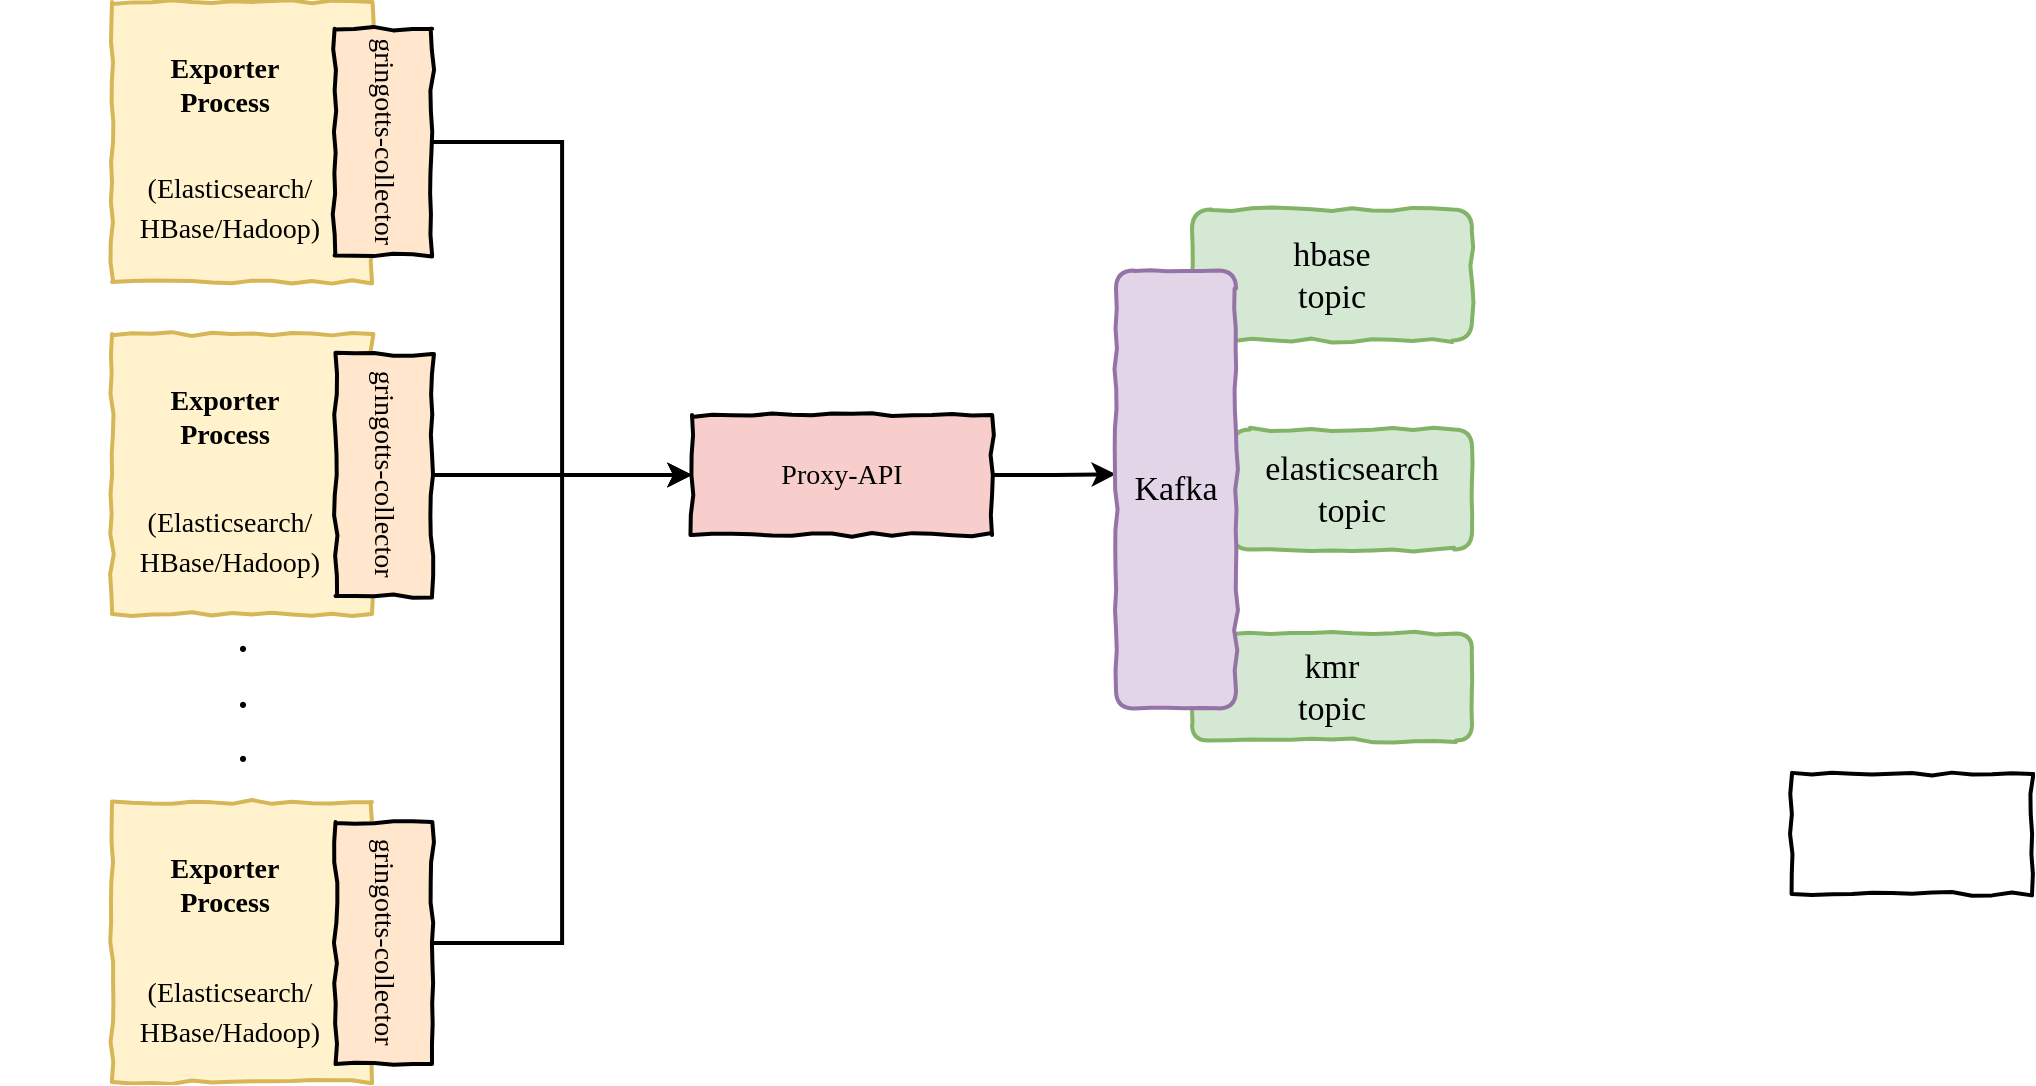 <mxfile version="12.8.8" type="github"><diagram id="OknIsfVy6KlqLvwh8H48" name="Page-1"><mxGraphModel dx="896" dy="565" grid="1" gridSize="10" guides="1" tooltips="1" connect="1" arrows="1" fold="1" page="1" pageScale="1" pageWidth="827" pageHeight="1169" math="0" shadow="0"><root><mxCell id="0"/><mxCell id="1" parent="0"/><mxCell id="gCYWbo7MC9jkQKFNdd4p-1" value="" style="rounded=0;whiteSpace=wrap;html=1;glass=0;shadow=0;comic=1;strokeWidth=2;perimeterSpacing=2;fillColor=#fff2cc;strokeColor=#d6b656;" vertex="1" parent="1"><mxGeometry x="80" y="130" width="130" height="140" as="geometry"/></mxCell><mxCell id="gCYWbo7MC9jkQKFNdd4p-30" style="edgeStyle=orthogonalEdgeStyle;rounded=0;orthogonalLoop=1;jettySize=auto;html=1;exitX=0.5;exitY=1;exitDx=0;exitDy=0;entryX=0;entryY=0.5;entryDx=0;entryDy=0;fontFamily=Verdana;fontSize=17;fontStyle=1;strokeWidth=2;" edge="1" parent="1" source="gCYWbo7MC9jkQKFNdd4p-2" target="gCYWbo7MC9jkQKFNdd4p-6"><mxGeometry relative="1" as="geometry"/></mxCell><mxCell id="gCYWbo7MC9jkQKFNdd4p-2" value="&lt;font face=&quot;Verdana&quot;&gt;gringotts-collector&lt;/font&gt;" style="rounded=0;whiteSpace=wrap;html=1;shadow=0;glass=0;comic=1;strokeWidth=2;fillColor=#ffe6cc;strokeColor=#000000;rotation=90;direction=west;fontFamily=Comic Sans MS;labelPosition=center;verticalLabelPosition=middle;align=center;verticalAlign=middle;fontSize=14;labelBackgroundColor=none;" vertex="1" parent="1"><mxGeometry x="159" y="175.63" width="113.37" height="48.75" as="geometry"/></mxCell><mxCell id="gCYWbo7MC9jkQKFNdd4p-3" value="&lt;font face=&quot;Verdana&quot;&gt;&lt;b&gt;Exporter&lt;br&gt;Process&lt;/b&gt;&lt;/font&gt;" style="text;strokeColor=none;fillColor=none;align=center;verticalAlign=middle;rounded=0;shadow=0;glass=0;comic=1;labelBackgroundColor=none;fontFamily=Comic Sans MS;fontSize=14;html=1;spacingTop=10;spacing=8;" vertex="1" parent="1"><mxGeometry x="56" y="142" width="160" height="50" as="geometry"/></mxCell><mxCell id="gCYWbo7MC9jkQKFNdd4p-4" value="&lt;p style=&quot;line-height: 140%&quot;&gt;(Elasticsearch/&lt;br&gt;HBase/Hadoop)&lt;/p&gt;" style="text;html=1;strokeColor=none;fillColor=none;align=center;verticalAlign=middle;whiteSpace=wrap;rounded=0;shadow=0;glass=0;comic=1;labelBackgroundColor=none;fontFamily=Comic Sans MS;fontSize=14;strokeWidth=2;" vertex="1" parent="1"><mxGeometry x="24" y="212.5" width="230" height="40" as="geometry"/></mxCell><mxCell id="gCYWbo7MC9jkQKFNdd4p-37" style="edgeStyle=orthogonalEdgeStyle;rounded=0;orthogonalLoop=1;jettySize=auto;html=1;exitX=1;exitY=0.5;exitDx=0;exitDy=0;entryX=0;entryY=0.465;entryDx=0;entryDy=0;entryPerimeter=0;strokeWidth=2;fontFamily=Verdana;fontSize=17;" edge="1" parent="1" source="gCYWbo7MC9jkQKFNdd4p-6" target="gCYWbo7MC9jkQKFNdd4p-36"><mxGeometry relative="1" as="geometry"/></mxCell><mxCell id="gCYWbo7MC9jkQKFNdd4p-6" value="Proxy-API" style="rounded=0;whiteSpace=wrap;html=1;shadow=0;glass=0;comic=1;labelBackgroundColor=none;strokeColor=#000000;strokeWidth=2;fillColor=#f8cecc;fontFamily=Comic Sans MS;fontSize=14;" vertex="1" parent="1"><mxGeometry x="370" y="336.5" width="150" height="60" as="geometry"/></mxCell><mxCell id="gCYWbo7MC9jkQKFNdd4p-7" value="" style="rounded=0;whiteSpace=wrap;html=1;glass=0;shadow=0;comic=1;strokeWidth=2;perimeterSpacing=2;fillColor=#fff2cc;strokeColor=#d6b656;" vertex="1" parent="1"><mxGeometry x="80" y="296" width="130" height="140" as="geometry"/></mxCell><mxCell id="gCYWbo7MC9jkQKFNdd4p-31" style="edgeStyle=orthogonalEdgeStyle;rounded=0;orthogonalLoop=1;jettySize=auto;html=1;exitX=0.5;exitY=1;exitDx=0;exitDy=0;entryX=0;entryY=0.5;entryDx=0;entryDy=0;strokeWidth=2;fontFamily=Verdana;fontSize=17;" edge="1" parent="1" source="gCYWbo7MC9jkQKFNdd4p-8" target="gCYWbo7MC9jkQKFNdd4p-6"><mxGeometry relative="1" as="geometry"/></mxCell><mxCell id="gCYWbo7MC9jkQKFNdd4p-8" value="&lt;font face=&quot;Verdana&quot;&gt;gringotts-collector&lt;/font&gt;" style="rounded=0;whiteSpace=wrap;html=1;shadow=0;glass=0;comic=1;strokeWidth=2;fillColor=#ffe6cc;strokeColor=#000000;rotation=90;direction=west;fontFamily=Comic Sans MS;labelPosition=center;verticalLabelPosition=middle;align=center;verticalAlign=middle;fontSize=14;labelBackgroundColor=none;" vertex="1" parent="1"><mxGeometry x="155.38" y="342.38" width="121" height="48.25" as="geometry"/></mxCell><mxCell id="gCYWbo7MC9jkQKFNdd4p-9" value="&lt;font face=&quot;Verdana&quot;&gt;&lt;b&gt;Exporter&lt;br&gt;Process&lt;/b&gt;&lt;/font&gt;" style="text;strokeColor=none;fillColor=none;align=center;verticalAlign=middle;rounded=0;shadow=0;glass=0;comic=1;labelBackgroundColor=none;fontFamily=Comic Sans MS;fontSize=14;html=1;spacingTop=10;spacing=8;" vertex="1" parent="1"><mxGeometry x="56" y="307.5" width="160" height="50" as="geometry"/></mxCell><mxCell id="gCYWbo7MC9jkQKFNdd4p-13" value="&lt;p style=&quot;line-height: 140%&quot;&gt;(Elasticsearch/&lt;br&gt;HBase/Hadoop)&lt;/p&gt;" style="text;html=1;strokeColor=none;fillColor=none;align=center;verticalAlign=middle;whiteSpace=wrap;rounded=0;shadow=0;glass=0;comic=1;labelBackgroundColor=none;fontFamily=Comic Sans MS;fontSize=14;strokeWidth=2;" vertex="1" parent="1"><mxGeometry x="24" y="380" width="230" height="40" as="geometry"/></mxCell><mxCell id="gCYWbo7MC9jkQKFNdd4p-16" value="" style="rounded=0;whiteSpace=wrap;html=1;glass=0;shadow=0;comic=1;strokeWidth=2;perimeterSpacing=2;fillColor=#fff2cc;strokeColor=#d6b656;" vertex="1" parent="1"><mxGeometry x="80" y="530" width="130" height="140" as="geometry"/></mxCell><mxCell id="gCYWbo7MC9jkQKFNdd4p-29" style="edgeStyle=orthogonalEdgeStyle;rounded=0;orthogonalLoop=1;jettySize=auto;html=1;exitX=0.5;exitY=1;exitDx=0;exitDy=0;entryX=0;entryY=0.5;entryDx=0;entryDy=0;fontFamily=Verdana;fontSize=17;fontStyle=1;strokeWidth=2;" edge="1" parent="1" source="gCYWbo7MC9jkQKFNdd4p-17" target="gCYWbo7MC9jkQKFNdd4p-6"><mxGeometry relative="1" as="geometry"/></mxCell><mxCell id="gCYWbo7MC9jkQKFNdd4p-17" value="&lt;font face=&quot;Verdana&quot;&gt;gringotts-collector&lt;/font&gt;" style="rounded=0;whiteSpace=wrap;html=1;shadow=0;glass=0;comic=1;strokeWidth=2;fillColor=#ffe6cc;strokeColor=#000000;rotation=90;direction=west;fontFamily=Comic Sans MS;labelPosition=center;verticalLabelPosition=middle;align=center;verticalAlign=middle;fontSize=14;labelBackgroundColor=none;" vertex="1" parent="1"><mxGeometry x="155.38" y="576.38" width="121" height="48.25" as="geometry"/></mxCell><mxCell id="gCYWbo7MC9jkQKFNdd4p-18" value="&lt;font face=&quot;Verdana&quot;&gt;&lt;b&gt;Exporter&lt;br&gt;Process&lt;/b&gt;&lt;/font&gt;" style="text;strokeColor=none;fillColor=none;align=center;verticalAlign=middle;rounded=0;shadow=0;glass=0;comic=1;labelBackgroundColor=none;fontFamily=Comic Sans MS;fontSize=14;html=1;spacingTop=10;spacing=8;" vertex="1" parent="1"><mxGeometry x="56" y="541.5" width="160" height="50" as="geometry"/></mxCell><mxCell id="gCYWbo7MC9jkQKFNdd4p-19" value="&lt;p style=&quot;line-height: 140%&quot;&gt;(Elasticsearch/&lt;br&gt;HBase/Hadoop)&lt;/p&gt;" style="text;html=1;strokeColor=none;fillColor=none;align=center;verticalAlign=middle;whiteSpace=wrap;rounded=0;shadow=0;glass=0;comic=1;labelBackgroundColor=none;fontFamily=Comic Sans MS;fontSize=14;strokeWidth=2;" vertex="1" parent="1"><mxGeometry x="24" y="615" width="230" height="40" as="geometry"/></mxCell><mxCell id="gCYWbo7MC9jkQKFNdd4p-26" value="&lt;sup&gt;&lt;font face=&quot;Verdana&quot; size=&quot;1&quot;&gt;&lt;b style=&quot;font-size: 19px&quot;&gt;.&lt;br&gt;.&lt;br&gt;&lt;/b&gt;&lt;/font&gt;&lt;/sup&gt;&lt;b style=&quot;font-family: &amp;#34;verdana&amp;#34; ; vertical-align: super ; font-size: 19px&quot;&gt;.&lt;/b&gt;&lt;sup&gt;&lt;font face=&quot;Verdana&quot; size=&quot;1&quot;&gt;&lt;b style=&quot;font-size: 19px&quot;&gt;&lt;br&gt;&lt;/b&gt;&lt;/font&gt;&lt;/sup&gt;" style="text;html=1;align=center;verticalAlign=middle;resizable=0;points=[];autosize=1;fontSize=14;fontFamily=Comic Sans MS;fillColor=none;strokeColor=none;rounded=0;shadow=0;comic=0;rotation=0;" vertex="1" parent="1"><mxGeometry x="135" y="439" width="20" height="80" as="geometry"/></mxCell><mxCell id="gCYWbo7MC9jkQKFNdd4p-33" value="hbase&lt;br&gt;topic" style="rounded=1;whiteSpace=wrap;html=1;shadow=0;glass=0;comic=1;labelBackgroundColor=none;strokeColor=#82b366;strokeWidth=2;fillColor=#d5e8d4;fontFamily=Verdana;fontSize=17;" vertex="1" parent="1"><mxGeometry x="620" y="233.75" width="140" height="65.5" as="geometry"/></mxCell><mxCell id="gCYWbo7MC9jkQKFNdd4p-34" value="elasticsearch&lt;br&gt;topic" style="rounded=1;whiteSpace=wrap;html=1;shadow=0;glass=0;comic=1;labelBackgroundColor=none;strokeColor=#82b366;strokeWidth=2;fillColor=#d5e8d4;fontFamily=Verdana;fontSize=17;" vertex="1" parent="1"><mxGeometry x="640" y="343.75" width="120" height="60" as="geometry"/></mxCell><mxCell id="gCYWbo7MC9jkQKFNdd4p-35" value="kmr&lt;br&gt;topic" style="rounded=1;whiteSpace=wrap;html=1;shadow=0;glass=0;comic=1;labelBackgroundColor=none;strokeColor=#82b366;strokeWidth=2;fillColor=#d5e8d4;fontFamily=Verdana;fontSize=17;" vertex="1" parent="1"><mxGeometry x="620" y="445.75" width="140" height="53.5" as="geometry"/></mxCell><mxCell id="gCYWbo7MC9jkQKFNdd4p-36" value="Kafka" style="rounded=1;whiteSpace=wrap;html=1;shadow=0;glass=0;comic=1;labelBackgroundColor=none;strokeColor=#9673a6;strokeWidth=2;fillColor=#e1d5e7;fontFamily=Verdana;fontSize=17;" vertex="1" parent="1"><mxGeometry x="582" y="264.25" width="60" height="219" as="geometry"/></mxCell><mxCell id="gCYWbo7MC9jkQKFNdd4p-38" value="" style="rounded=0;whiteSpace=wrap;html=1;shadow=0;glass=0;comic=1;labelBackgroundColor=none;strokeColor=#000000;strokeWidth=2;fillColor=none;fontFamily=Verdana;fontSize=17;" vertex="1" parent="1"><mxGeometry x="920" y="516" width="120" height="60" as="geometry"/></mxCell></root></mxGraphModel></diagram></mxfile>